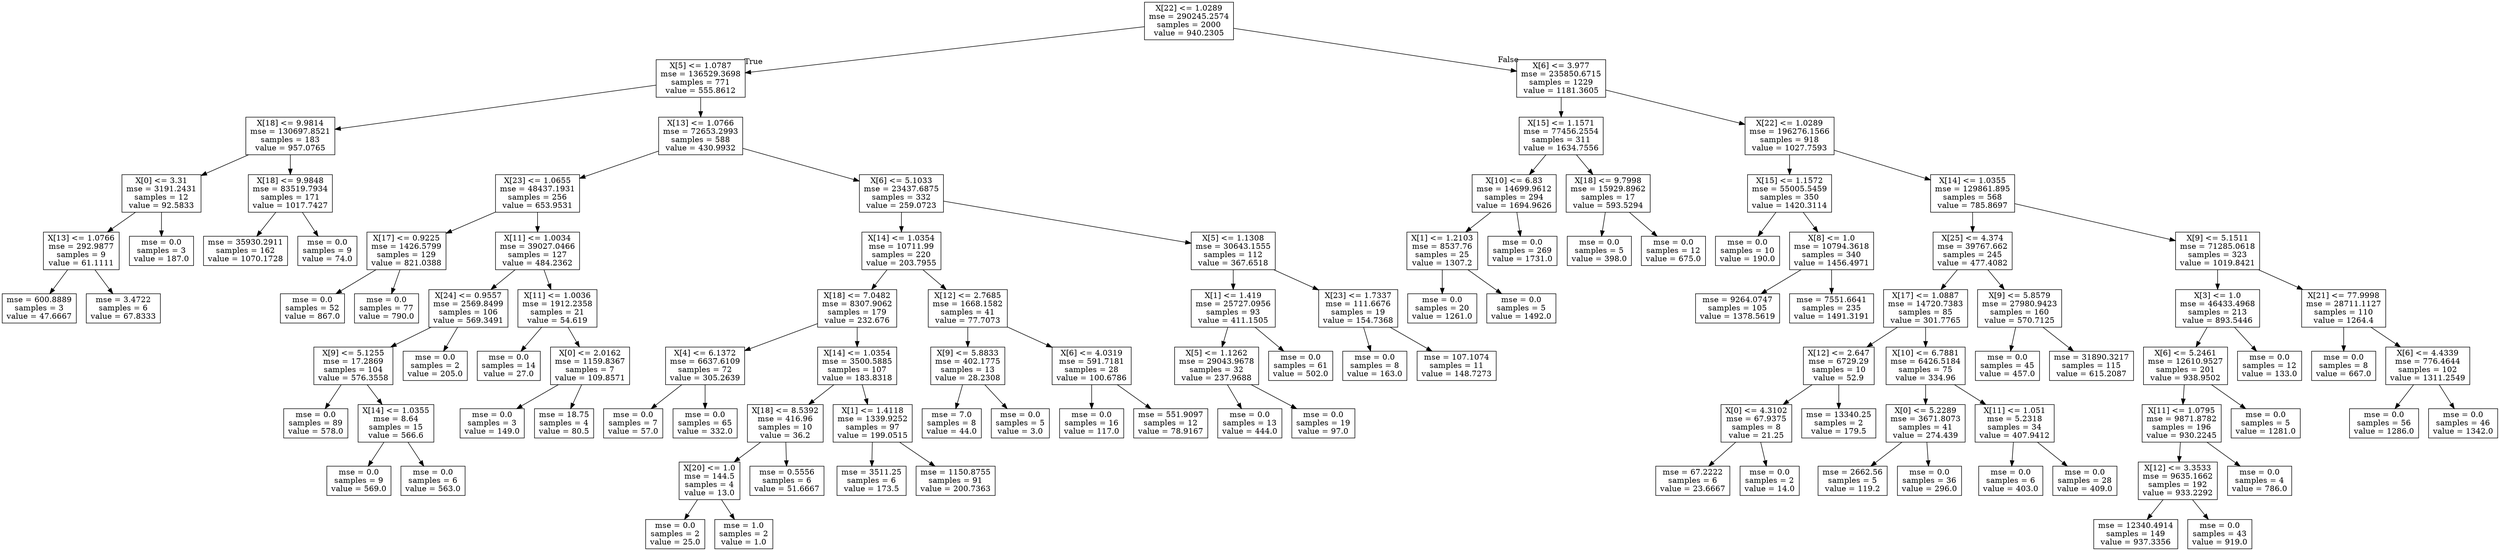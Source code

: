 digraph Tree {
node [shape=box] ;
0 [label="X[22] <= 1.0289\nmse = 290245.2574\nsamples = 2000\nvalue = 940.2305"] ;
1 [label="X[5] <= 1.0787\nmse = 136529.3698\nsamples = 771\nvalue = 555.8612"] ;
0 -> 1 [labeldistance=2.5, labelangle=45, headlabel="True"] ;
2 [label="X[18] <= 9.9814\nmse = 130697.8521\nsamples = 183\nvalue = 957.0765"] ;
1 -> 2 ;
3 [label="X[0] <= 3.31\nmse = 3191.2431\nsamples = 12\nvalue = 92.5833"] ;
2 -> 3 ;
4 [label="X[13] <= 1.0766\nmse = 292.9877\nsamples = 9\nvalue = 61.1111"] ;
3 -> 4 ;
5 [label="mse = 600.8889\nsamples = 3\nvalue = 47.6667"] ;
4 -> 5 ;
6 [label="mse = 3.4722\nsamples = 6\nvalue = 67.8333"] ;
4 -> 6 ;
7 [label="mse = 0.0\nsamples = 3\nvalue = 187.0"] ;
3 -> 7 ;
8 [label="X[18] <= 9.9848\nmse = 83519.7934\nsamples = 171\nvalue = 1017.7427"] ;
2 -> 8 ;
9 [label="mse = 35930.2911\nsamples = 162\nvalue = 1070.1728"] ;
8 -> 9 ;
10 [label="mse = 0.0\nsamples = 9\nvalue = 74.0"] ;
8 -> 10 ;
11 [label="X[13] <= 1.0766\nmse = 72653.2993\nsamples = 588\nvalue = 430.9932"] ;
1 -> 11 ;
12 [label="X[23] <= 1.0655\nmse = 48437.1931\nsamples = 256\nvalue = 653.9531"] ;
11 -> 12 ;
13 [label="X[17] <= 0.9225\nmse = 1426.5799\nsamples = 129\nvalue = 821.0388"] ;
12 -> 13 ;
14 [label="mse = 0.0\nsamples = 52\nvalue = 867.0"] ;
13 -> 14 ;
15 [label="mse = 0.0\nsamples = 77\nvalue = 790.0"] ;
13 -> 15 ;
16 [label="X[11] <= 1.0034\nmse = 39027.0466\nsamples = 127\nvalue = 484.2362"] ;
12 -> 16 ;
17 [label="X[24] <= 0.9557\nmse = 2569.8499\nsamples = 106\nvalue = 569.3491"] ;
16 -> 17 ;
18 [label="X[9] <= 5.1255\nmse = 17.2869\nsamples = 104\nvalue = 576.3558"] ;
17 -> 18 ;
19 [label="mse = 0.0\nsamples = 89\nvalue = 578.0"] ;
18 -> 19 ;
20 [label="X[14] <= 1.0355\nmse = 8.64\nsamples = 15\nvalue = 566.6"] ;
18 -> 20 ;
21 [label="mse = 0.0\nsamples = 9\nvalue = 569.0"] ;
20 -> 21 ;
22 [label="mse = 0.0\nsamples = 6\nvalue = 563.0"] ;
20 -> 22 ;
23 [label="mse = 0.0\nsamples = 2\nvalue = 205.0"] ;
17 -> 23 ;
24 [label="X[11] <= 1.0036\nmse = 1912.2358\nsamples = 21\nvalue = 54.619"] ;
16 -> 24 ;
25 [label="mse = 0.0\nsamples = 14\nvalue = 27.0"] ;
24 -> 25 ;
26 [label="X[0] <= 2.0162\nmse = 1159.8367\nsamples = 7\nvalue = 109.8571"] ;
24 -> 26 ;
27 [label="mse = 0.0\nsamples = 3\nvalue = 149.0"] ;
26 -> 27 ;
28 [label="mse = 18.75\nsamples = 4\nvalue = 80.5"] ;
26 -> 28 ;
29 [label="X[6] <= 5.1033\nmse = 23437.6875\nsamples = 332\nvalue = 259.0723"] ;
11 -> 29 ;
30 [label="X[14] <= 1.0354\nmse = 10711.99\nsamples = 220\nvalue = 203.7955"] ;
29 -> 30 ;
31 [label="X[18] <= 7.0482\nmse = 8307.9062\nsamples = 179\nvalue = 232.676"] ;
30 -> 31 ;
32 [label="X[4] <= 6.1372\nmse = 6637.6109\nsamples = 72\nvalue = 305.2639"] ;
31 -> 32 ;
33 [label="mse = 0.0\nsamples = 7\nvalue = 57.0"] ;
32 -> 33 ;
34 [label="mse = 0.0\nsamples = 65\nvalue = 332.0"] ;
32 -> 34 ;
35 [label="X[14] <= 1.0354\nmse = 3500.5885\nsamples = 107\nvalue = 183.8318"] ;
31 -> 35 ;
36 [label="X[18] <= 8.5392\nmse = 416.96\nsamples = 10\nvalue = 36.2"] ;
35 -> 36 ;
37 [label="X[20] <= 1.0\nmse = 144.5\nsamples = 4\nvalue = 13.0"] ;
36 -> 37 ;
38 [label="mse = 0.0\nsamples = 2\nvalue = 25.0"] ;
37 -> 38 ;
39 [label="mse = 1.0\nsamples = 2\nvalue = 1.0"] ;
37 -> 39 ;
40 [label="mse = 0.5556\nsamples = 6\nvalue = 51.6667"] ;
36 -> 40 ;
41 [label="X[1] <= 1.4118\nmse = 1339.9252\nsamples = 97\nvalue = 199.0515"] ;
35 -> 41 ;
42 [label="mse = 3511.25\nsamples = 6\nvalue = 173.5"] ;
41 -> 42 ;
43 [label="mse = 1150.8755\nsamples = 91\nvalue = 200.7363"] ;
41 -> 43 ;
44 [label="X[12] <= 2.7685\nmse = 1668.1582\nsamples = 41\nvalue = 77.7073"] ;
30 -> 44 ;
45 [label="X[9] <= 5.8833\nmse = 402.1775\nsamples = 13\nvalue = 28.2308"] ;
44 -> 45 ;
46 [label="mse = 7.0\nsamples = 8\nvalue = 44.0"] ;
45 -> 46 ;
47 [label="mse = 0.0\nsamples = 5\nvalue = 3.0"] ;
45 -> 47 ;
48 [label="X[6] <= 4.0319\nmse = 591.7181\nsamples = 28\nvalue = 100.6786"] ;
44 -> 48 ;
49 [label="mse = 0.0\nsamples = 16\nvalue = 117.0"] ;
48 -> 49 ;
50 [label="mse = 551.9097\nsamples = 12\nvalue = 78.9167"] ;
48 -> 50 ;
51 [label="X[5] <= 1.1308\nmse = 30643.1555\nsamples = 112\nvalue = 367.6518"] ;
29 -> 51 ;
52 [label="X[1] <= 1.419\nmse = 25727.0956\nsamples = 93\nvalue = 411.1505"] ;
51 -> 52 ;
53 [label="X[5] <= 1.1262\nmse = 29043.9678\nsamples = 32\nvalue = 237.9688"] ;
52 -> 53 ;
54 [label="mse = 0.0\nsamples = 13\nvalue = 444.0"] ;
53 -> 54 ;
55 [label="mse = 0.0\nsamples = 19\nvalue = 97.0"] ;
53 -> 55 ;
56 [label="mse = 0.0\nsamples = 61\nvalue = 502.0"] ;
52 -> 56 ;
57 [label="X[23] <= 1.7337\nmse = 111.6676\nsamples = 19\nvalue = 154.7368"] ;
51 -> 57 ;
58 [label="mse = 0.0\nsamples = 8\nvalue = 163.0"] ;
57 -> 58 ;
59 [label="mse = 107.1074\nsamples = 11\nvalue = 148.7273"] ;
57 -> 59 ;
60 [label="X[6] <= 3.977\nmse = 235850.6715\nsamples = 1229\nvalue = 1181.3605"] ;
0 -> 60 [labeldistance=2.5, labelangle=-45, headlabel="False"] ;
61 [label="X[15] <= 1.1571\nmse = 77456.2554\nsamples = 311\nvalue = 1634.7556"] ;
60 -> 61 ;
62 [label="X[10] <= 6.83\nmse = 14699.9612\nsamples = 294\nvalue = 1694.9626"] ;
61 -> 62 ;
63 [label="X[1] <= 1.2103\nmse = 8537.76\nsamples = 25\nvalue = 1307.2"] ;
62 -> 63 ;
64 [label="mse = 0.0\nsamples = 20\nvalue = 1261.0"] ;
63 -> 64 ;
65 [label="mse = 0.0\nsamples = 5\nvalue = 1492.0"] ;
63 -> 65 ;
66 [label="mse = 0.0\nsamples = 269\nvalue = 1731.0"] ;
62 -> 66 ;
67 [label="X[18] <= 9.7998\nmse = 15929.8962\nsamples = 17\nvalue = 593.5294"] ;
61 -> 67 ;
68 [label="mse = 0.0\nsamples = 5\nvalue = 398.0"] ;
67 -> 68 ;
69 [label="mse = 0.0\nsamples = 12\nvalue = 675.0"] ;
67 -> 69 ;
70 [label="X[22] <= 1.0289\nmse = 196276.1566\nsamples = 918\nvalue = 1027.7593"] ;
60 -> 70 ;
71 [label="X[15] <= 1.1572\nmse = 55005.5459\nsamples = 350\nvalue = 1420.3114"] ;
70 -> 71 ;
72 [label="mse = 0.0\nsamples = 10\nvalue = 190.0"] ;
71 -> 72 ;
73 [label="X[8] <= 1.0\nmse = 10794.3618\nsamples = 340\nvalue = 1456.4971"] ;
71 -> 73 ;
74 [label="mse = 9264.0747\nsamples = 105\nvalue = 1378.5619"] ;
73 -> 74 ;
75 [label="mse = 7551.6641\nsamples = 235\nvalue = 1491.3191"] ;
73 -> 75 ;
76 [label="X[14] <= 1.0355\nmse = 129861.895\nsamples = 568\nvalue = 785.8697"] ;
70 -> 76 ;
77 [label="X[25] <= 4.374\nmse = 39767.662\nsamples = 245\nvalue = 477.4082"] ;
76 -> 77 ;
78 [label="X[17] <= 1.0887\nmse = 14720.7383\nsamples = 85\nvalue = 301.7765"] ;
77 -> 78 ;
79 [label="X[12] <= 2.647\nmse = 6729.29\nsamples = 10\nvalue = 52.9"] ;
78 -> 79 ;
80 [label="X[0] <= 4.3102\nmse = 67.9375\nsamples = 8\nvalue = 21.25"] ;
79 -> 80 ;
81 [label="mse = 67.2222\nsamples = 6\nvalue = 23.6667"] ;
80 -> 81 ;
82 [label="mse = 0.0\nsamples = 2\nvalue = 14.0"] ;
80 -> 82 ;
83 [label="mse = 13340.25\nsamples = 2\nvalue = 179.5"] ;
79 -> 83 ;
84 [label="X[10] <= 6.7881\nmse = 6426.5184\nsamples = 75\nvalue = 334.96"] ;
78 -> 84 ;
85 [label="X[0] <= 5.2289\nmse = 3671.8073\nsamples = 41\nvalue = 274.439"] ;
84 -> 85 ;
86 [label="mse = 2662.56\nsamples = 5\nvalue = 119.2"] ;
85 -> 86 ;
87 [label="mse = 0.0\nsamples = 36\nvalue = 296.0"] ;
85 -> 87 ;
88 [label="X[11] <= 1.051\nmse = 5.2318\nsamples = 34\nvalue = 407.9412"] ;
84 -> 88 ;
89 [label="mse = 0.0\nsamples = 6\nvalue = 403.0"] ;
88 -> 89 ;
90 [label="mse = 0.0\nsamples = 28\nvalue = 409.0"] ;
88 -> 90 ;
91 [label="X[9] <= 5.8579\nmse = 27980.9423\nsamples = 160\nvalue = 570.7125"] ;
77 -> 91 ;
92 [label="mse = 0.0\nsamples = 45\nvalue = 457.0"] ;
91 -> 92 ;
93 [label="mse = 31890.3217\nsamples = 115\nvalue = 615.2087"] ;
91 -> 93 ;
94 [label="X[9] <= 5.1511\nmse = 71285.0618\nsamples = 323\nvalue = 1019.8421"] ;
76 -> 94 ;
95 [label="X[3] <= 1.0\nmse = 46433.4968\nsamples = 213\nvalue = 893.5446"] ;
94 -> 95 ;
96 [label="X[6] <= 5.2461\nmse = 12610.9527\nsamples = 201\nvalue = 938.9502"] ;
95 -> 96 ;
97 [label="X[11] <= 1.0795\nmse = 9871.8782\nsamples = 196\nvalue = 930.2245"] ;
96 -> 97 ;
98 [label="X[12] <= 3.3533\nmse = 9635.1662\nsamples = 192\nvalue = 933.2292"] ;
97 -> 98 ;
99 [label="mse = 12340.4914\nsamples = 149\nvalue = 937.3356"] ;
98 -> 99 ;
100 [label="mse = 0.0\nsamples = 43\nvalue = 919.0"] ;
98 -> 100 ;
101 [label="mse = 0.0\nsamples = 4\nvalue = 786.0"] ;
97 -> 101 ;
102 [label="mse = 0.0\nsamples = 5\nvalue = 1281.0"] ;
96 -> 102 ;
103 [label="mse = 0.0\nsamples = 12\nvalue = 133.0"] ;
95 -> 103 ;
104 [label="X[21] <= 77.9998\nmse = 28711.1127\nsamples = 110\nvalue = 1264.4"] ;
94 -> 104 ;
105 [label="mse = 0.0\nsamples = 8\nvalue = 667.0"] ;
104 -> 105 ;
106 [label="X[6] <= 4.4339\nmse = 776.4644\nsamples = 102\nvalue = 1311.2549"] ;
104 -> 106 ;
107 [label="mse = 0.0\nsamples = 56\nvalue = 1286.0"] ;
106 -> 107 ;
108 [label="mse = 0.0\nsamples = 46\nvalue = 1342.0"] ;
106 -> 108 ;
}
